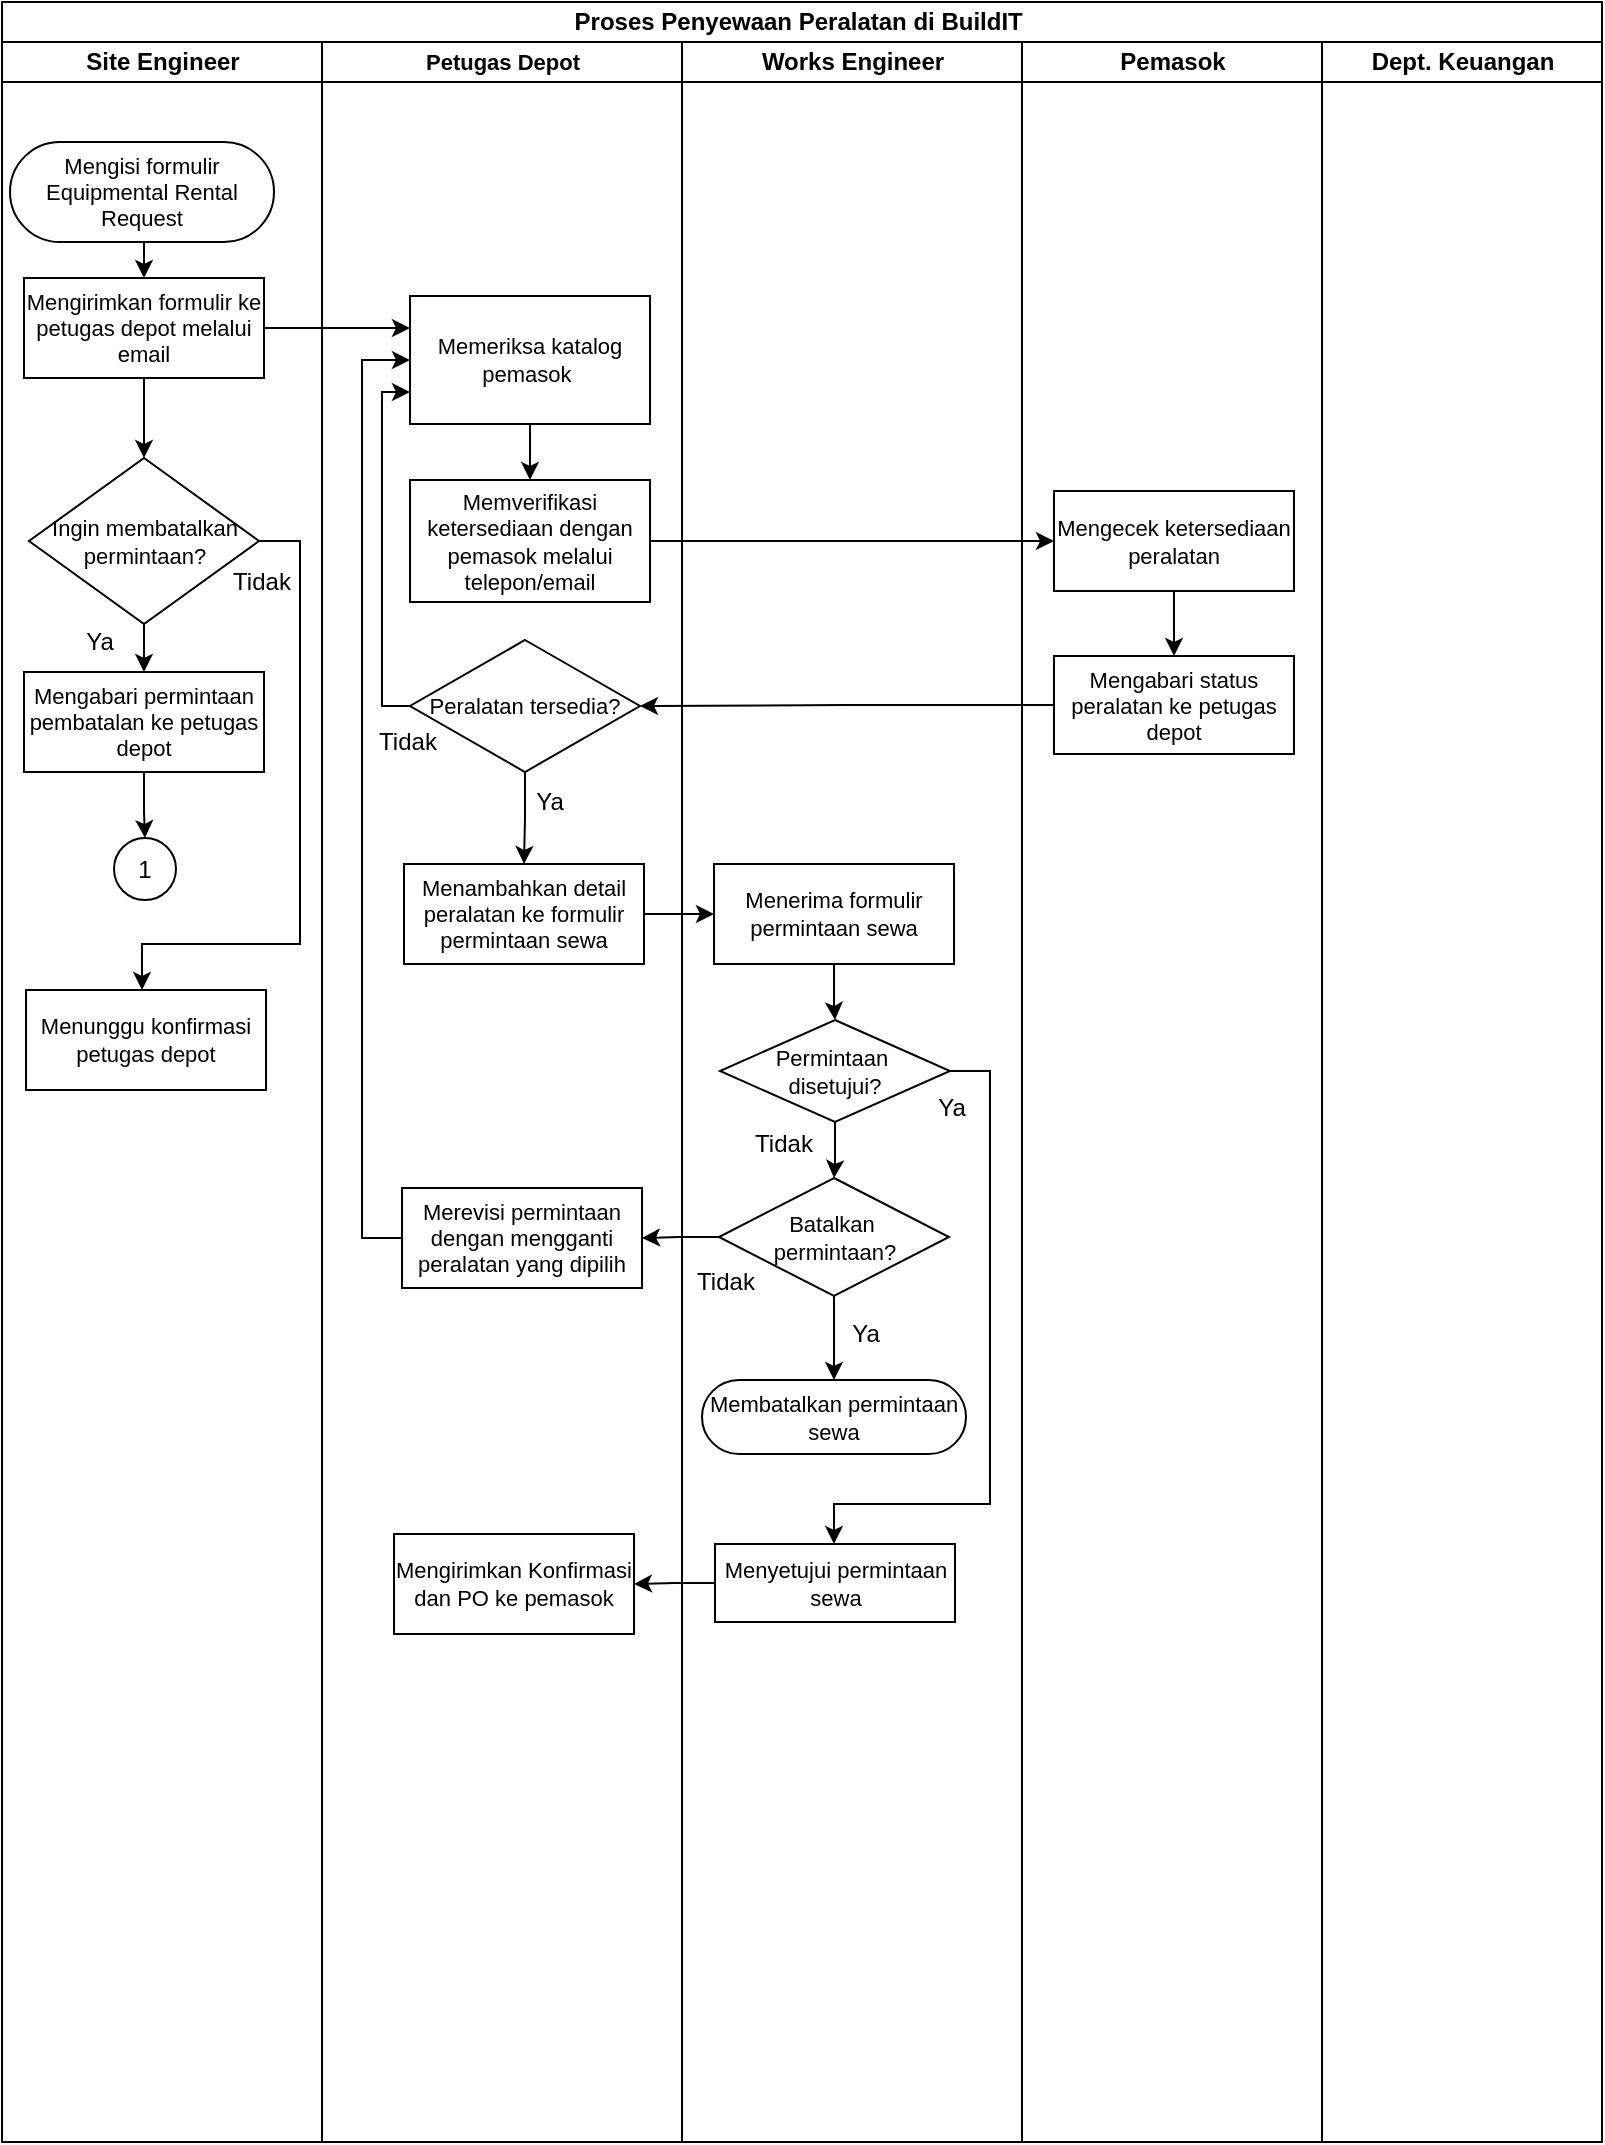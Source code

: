 <mxfile version="26.0.14" pages="2">
  <diagram id="prtHgNgQTEPvFCAcTncT" name="Page-1">
    <mxGraphModel dx="993" dy="4123" grid="1" gridSize="10" guides="1" tooltips="1" connect="1" arrows="1" fold="1" page="1" pageScale="1" pageWidth="827" pageHeight="1169" math="0" shadow="0">
      <root>
        <mxCell id="0" />
        <mxCell id="1" parent="0" />
        <mxCell id="jIQ_TxtXl38ZR4wvXbJK-1" value="Proses Penyewaan Peralatan di BuildIT&amp;nbsp;" style="swimlane;html=1;childLayout=stackLayout;resizeParent=1;resizeParentMax=0;startSize=20;whiteSpace=wrap;gradientColor=none;" parent="1" vertex="1">
          <mxGeometry x="11" y="-3494" width="800" height="1070" as="geometry">
            <mxRectangle x="234" y="-3440" width="260" height="30" as="alternateBounds" />
          </mxGeometry>
        </mxCell>
        <mxCell id="jIQ_TxtXl38ZR4wvXbJK-2" value="Site Engineer" style="swimlane;html=1;startSize=20;labelBorderColor=none;labelBackgroundColor=none;textShadow=0;fontColor=default;" parent="jIQ_TxtXl38ZR4wvXbJK-1" vertex="1">
          <mxGeometry y="20" width="160" height="1050" as="geometry">
            <mxRectangle y="20" width="40" height="460" as="alternateBounds" />
          </mxGeometry>
        </mxCell>
        <mxCell id="stpsXEzvuc9ygyJErnF_-3" style="edgeStyle=orthogonalEdgeStyle;rounded=0;orthogonalLoop=1;jettySize=auto;html=1;exitX=0.5;exitY=1;exitDx=0;exitDy=0;entryX=0.5;entryY=0;entryDx=0;entryDy=0;" edge="1" parent="jIQ_TxtXl38ZR4wvXbJK-2" source="stpsXEzvuc9ygyJErnF_-1" target="stpsXEzvuc9ygyJErnF_-2">
          <mxGeometry relative="1" as="geometry" />
        </mxCell>
        <mxCell id="stpsXEzvuc9ygyJErnF_-1" value="Mengisi formulir Equipmental Rental Request" style="rounded=1;whiteSpace=wrap;html=1;arcSize=50;fontSize=11;" vertex="1" parent="jIQ_TxtXl38ZR4wvXbJK-2">
          <mxGeometry x="4" y="50" width="132" height="50" as="geometry" />
        </mxCell>
        <mxCell id="stpsXEzvuc9ygyJErnF_-83" value="" style="edgeStyle=orthogonalEdgeStyle;rounded=0;orthogonalLoop=1;jettySize=auto;html=1;" edge="1" parent="jIQ_TxtXl38ZR4wvXbJK-2" source="stpsXEzvuc9ygyJErnF_-2" target="stpsXEzvuc9ygyJErnF_-82">
          <mxGeometry relative="1" as="geometry" />
        </mxCell>
        <mxCell id="stpsXEzvuc9ygyJErnF_-2" value="Mengirimkan formulir ke petugas depot melalui email" style="rounded=0;whiteSpace=wrap;html=1;fontSize=11;" vertex="1" parent="jIQ_TxtXl38ZR4wvXbJK-2">
          <mxGeometry x="11" y="118" width="120" height="50" as="geometry" />
        </mxCell>
        <mxCell id="stpsXEzvuc9ygyJErnF_-100" value="" style="edgeStyle=orthogonalEdgeStyle;rounded=0;orthogonalLoop=1;jettySize=auto;html=1;" edge="1" parent="jIQ_TxtXl38ZR4wvXbJK-2" source="stpsXEzvuc9ygyJErnF_-82" target="stpsXEzvuc9ygyJErnF_-99">
          <mxGeometry relative="1" as="geometry" />
        </mxCell>
        <mxCell id="UYdj0tRyOLPpEsMP7eCE-9" style="edgeStyle=orthogonalEdgeStyle;rounded=0;orthogonalLoop=1;jettySize=auto;html=1;exitX=1;exitY=0.5;exitDx=0;exitDy=0;" edge="1" parent="jIQ_TxtXl38ZR4wvXbJK-2" source="stpsXEzvuc9ygyJErnF_-82" target="UYdj0tRyOLPpEsMP7eCE-7">
          <mxGeometry relative="1" as="geometry">
            <Array as="points">
              <mxPoint x="149" y="250" />
              <mxPoint x="149" y="451" />
              <mxPoint x="70" y="451" />
            </Array>
          </mxGeometry>
        </mxCell>
        <mxCell id="stpsXEzvuc9ygyJErnF_-82" value="Ingin membatalkan permintaan?" style="rhombus;whiteSpace=wrap;html=1;fontSize=11;" vertex="1" parent="jIQ_TxtXl38ZR4wvXbJK-2">
          <mxGeometry x="13.5" y="208" width="115" height="83" as="geometry" />
        </mxCell>
        <mxCell id="UYdj0tRyOLPpEsMP7eCE-6" value="" style="edgeStyle=orthogonalEdgeStyle;rounded=0;orthogonalLoop=1;jettySize=auto;html=1;" edge="1" parent="jIQ_TxtXl38ZR4wvXbJK-2" source="stpsXEzvuc9ygyJErnF_-99" target="UYdj0tRyOLPpEsMP7eCE-5">
          <mxGeometry relative="1" as="geometry" />
        </mxCell>
        <mxCell id="stpsXEzvuc9ygyJErnF_-99" value="Mengabari permintaan pembatalan ke petugas depot" style="rounded=0;whiteSpace=wrap;html=1;fontSize=11;" vertex="1" parent="jIQ_TxtXl38ZR4wvXbJK-2">
          <mxGeometry x="11" y="315" width="120" height="50" as="geometry" />
        </mxCell>
        <mxCell id="UYdj0tRyOLPpEsMP7eCE-5" value="1" style="ellipse;whiteSpace=wrap;html=1;aspect=fixed;" vertex="1" parent="jIQ_TxtXl38ZR4wvXbJK-2">
          <mxGeometry x="56" y="398" width="31" height="31" as="geometry" />
        </mxCell>
        <mxCell id="UYdj0tRyOLPpEsMP7eCE-7" value="Menunggu konfirmasi petugas depot" style="rounded=0;whiteSpace=wrap;html=1;fontSize=11;" vertex="1" parent="jIQ_TxtXl38ZR4wvXbJK-2">
          <mxGeometry x="12" y="474" width="120" height="50" as="geometry" />
        </mxCell>
        <mxCell id="UYdj0tRyOLPpEsMP7eCE-10" value="Ya" style="text;html=1;align=center;verticalAlign=middle;whiteSpace=wrap;rounded=0;" vertex="1" parent="jIQ_TxtXl38ZR4wvXbJK-2">
          <mxGeometry x="19" y="285" width="60" height="30" as="geometry" />
        </mxCell>
        <mxCell id="UYdj0tRyOLPpEsMP7eCE-11" value="Tidak" style="text;html=1;align=center;verticalAlign=middle;whiteSpace=wrap;rounded=0;" vertex="1" parent="jIQ_TxtXl38ZR4wvXbJK-2">
          <mxGeometry x="100" y="255" width="60" height="30" as="geometry" />
        </mxCell>
        <mxCell id="jIQ_TxtXl38ZR4wvXbJK-3" value="Petugas Depot" style="swimlane;html=1;startSize=20;fontSize=11;" parent="jIQ_TxtXl38ZR4wvXbJK-1" vertex="1">
          <mxGeometry x="160" y="20" width="180" height="1050" as="geometry">
            <mxRectangle x="120" y="20" width="40" height="460" as="alternateBounds" />
          </mxGeometry>
        </mxCell>
        <mxCell id="stpsXEzvuc9ygyJErnF_-7" style="edgeStyle=orthogonalEdgeStyle;rounded=0;orthogonalLoop=1;jettySize=auto;html=1;exitX=0.5;exitY=1;exitDx=0;exitDy=0;" edge="1" parent="jIQ_TxtXl38ZR4wvXbJK-3" source="stpsXEzvuc9ygyJErnF_-5" target="stpsXEzvuc9ygyJErnF_-6">
          <mxGeometry relative="1" as="geometry" />
        </mxCell>
        <mxCell id="stpsXEzvuc9ygyJErnF_-5" value="Memeriksa katalog pemasok &lt;span style=&quot;color: rgba(0, 0, 0, 0); font-family: monospace; font-size: 0px; text-align: start; text-wrap-mode: nowrap;&quot;&gt;%3CmxGraphModel%3E%3Croot%3E%3CmxCell%20id%3D%220%22%2F%3E%3CmxCell%20id%3D%221%22%20parent%3D%220%22%2F%3E%3CmxCell%20id%3D%222%22%20value%3D%22Mengirimkan%20formulir%20ke%20petugas%20depot%20melalui%20email%22%20style%3D%22rounded%3D0%3BwhiteSpace%3Dwrap%3Bhtml%3D1%3BfontSize%3D11%3B%22%20vertex%3D%221%22%20parent%3D%221%22%3E%3CmxGeometry%20x%3D%2294%22%20y%3D%22-3337%22%20width%3D%22120%22%20height%3D%2250%22%20as%3D%22geometry%22%2F%3E%3C%2FmxCell%3E%3C%2Froot%3E%3C&lt;/span&gt;" style="rounded=0;whiteSpace=wrap;html=1;fontSize=11;" vertex="1" parent="jIQ_TxtXl38ZR4wvXbJK-3">
          <mxGeometry x="44" y="127" width="120" height="64" as="geometry" />
        </mxCell>
        <mxCell id="stpsXEzvuc9ygyJErnF_-6" value="Memverifikasi ketersediaan dengan pemasok melalui telepon/email" style="rounded=0;whiteSpace=wrap;html=1;fontSize=11;" vertex="1" parent="jIQ_TxtXl38ZR4wvXbJK-3">
          <mxGeometry x="44" y="219" width="120" height="61" as="geometry" />
        </mxCell>
        <mxCell id="stpsXEzvuc9ygyJErnF_-25" value="" style="edgeStyle=orthogonalEdgeStyle;rounded=0;orthogonalLoop=1;jettySize=auto;html=1;" edge="1" parent="jIQ_TxtXl38ZR4wvXbJK-3" source="stpsXEzvuc9ygyJErnF_-16" target="stpsXEzvuc9ygyJErnF_-24">
          <mxGeometry relative="1" as="geometry" />
        </mxCell>
        <mxCell id="stpsXEzvuc9ygyJErnF_-67" style="edgeStyle=orthogonalEdgeStyle;rounded=0;orthogonalLoop=1;jettySize=auto;html=1;exitX=0;exitY=0.5;exitDx=0;exitDy=0;entryX=0;entryY=0.75;entryDx=0;entryDy=0;" edge="1" parent="jIQ_TxtXl38ZR4wvXbJK-3" source="stpsXEzvuc9ygyJErnF_-16" target="stpsXEzvuc9ygyJErnF_-5">
          <mxGeometry relative="1" as="geometry">
            <Array as="points">
              <mxPoint x="30" y="332" />
              <mxPoint x="30" y="175" />
            </Array>
          </mxGeometry>
        </mxCell>
        <mxCell id="stpsXEzvuc9ygyJErnF_-16" value="Peralatan tersedia?" style="rhombus;whiteSpace=wrap;html=1;fontSize=11;" vertex="1" parent="jIQ_TxtXl38ZR4wvXbJK-3">
          <mxGeometry x="44" y="299" width="115" height="66" as="geometry" />
        </mxCell>
        <mxCell id="stpsXEzvuc9ygyJErnF_-22" value="Tidak" style="text;html=1;align=center;verticalAlign=middle;whiteSpace=wrap;rounded=0;" vertex="1" parent="jIQ_TxtXl38ZR4wvXbJK-3">
          <mxGeometry x="13" y="335" width="60" height="30" as="geometry" />
        </mxCell>
        <mxCell id="stpsXEzvuc9ygyJErnF_-24" value="Menambahkan detail peralatan ke formulir permintaan sewa" style="rounded=0;whiteSpace=wrap;html=1;fontSize=11;" vertex="1" parent="jIQ_TxtXl38ZR4wvXbJK-3">
          <mxGeometry x="41" y="411" width="120" height="50" as="geometry" />
        </mxCell>
        <mxCell id="stpsXEzvuc9ygyJErnF_-26" value="Ya" style="text;html=1;align=center;verticalAlign=middle;whiteSpace=wrap;rounded=0;" vertex="1" parent="jIQ_TxtXl38ZR4wvXbJK-3">
          <mxGeometry x="84" y="365" width="60" height="30" as="geometry" />
        </mxCell>
        <mxCell id="stpsXEzvuc9ygyJErnF_-72" style="edgeStyle=orthogonalEdgeStyle;rounded=0;orthogonalLoop=1;jettySize=auto;html=1;exitX=0;exitY=0.5;exitDx=0;exitDy=0;entryX=0;entryY=0.5;entryDx=0;entryDy=0;" edge="1" parent="jIQ_TxtXl38ZR4wvXbJK-3" source="stpsXEzvuc9ygyJErnF_-60" target="stpsXEzvuc9ygyJErnF_-5">
          <mxGeometry relative="1" as="geometry">
            <Array as="points">
              <mxPoint x="20" y="598" />
              <mxPoint x="20" y="159" />
            </Array>
          </mxGeometry>
        </mxCell>
        <mxCell id="stpsXEzvuc9ygyJErnF_-60" value="Merevisi permintaan dengan mengganti peralatan yang dipilih" style="rounded=0;whiteSpace=wrap;html=1;fontSize=11;" vertex="1" parent="jIQ_TxtXl38ZR4wvXbJK-3">
          <mxGeometry x="40" y="573" width="120" height="50" as="geometry" />
        </mxCell>
        <mxCell id="stpsXEzvuc9ygyJErnF_-79" value="Mengirimkan Konfirmasi dan PO ke pemasok" style="rounded=0;whiteSpace=wrap;html=1;fontSize=11;" vertex="1" parent="jIQ_TxtXl38ZR4wvXbJK-3">
          <mxGeometry x="36" y="746" width="120" height="50" as="geometry" />
        </mxCell>
        <mxCell id="jIQ_TxtXl38ZR4wvXbJK-4" value="Works Engineer" style="swimlane;html=1;startSize=20;" parent="jIQ_TxtXl38ZR4wvXbJK-1" vertex="1">
          <mxGeometry x="340" y="20" width="170" height="1050" as="geometry">
            <mxRectangle x="160" y="20" width="40" height="460" as="alternateBounds" />
          </mxGeometry>
        </mxCell>
        <mxCell id="stpsXEzvuc9ygyJErnF_-54" value="" style="edgeStyle=orthogonalEdgeStyle;rounded=0;orthogonalLoop=1;jettySize=auto;html=1;" edge="1" parent="jIQ_TxtXl38ZR4wvXbJK-4" source="stpsXEzvuc9ygyJErnF_-51" target="stpsXEzvuc9ygyJErnF_-53">
          <mxGeometry relative="1" as="geometry" />
        </mxCell>
        <mxCell id="stpsXEzvuc9ygyJErnF_-51" value="Menerima formulir permintaan sewa" style="rounded=0;whiteSpace=wrap;html=1;fontSize=11;" vertex="1" parent="jIQ_TxtXl38ZR4wvXbJK-4">
          <mxGeometry x="16" y="411" width="120" height="50" as="geometry" />
        </mxCell>
        <mxCell id="stpsXEzvuc9ygyJErnF_-56" value="" style="edgeStyle=orthogonalEdgeStyle;rounded=0;orthogonalLoop=1;jettySize=auto;html=1;" edge="1" parent="jIQ_TxtXl38ZR4wvXbJK-4" source="stpsXEzvuc9ygyJErnF_-53" target="stpsXEzvuc9ygyJErnF_-55">
          <mxGeometry relative="1" as="geometry" />
        </mxCell>
        <mxCell id="stpsXEzvuc9ygyJErnF_-75" style="edgeStyle=orthogonalEdgeStyle;rounded=0;orthogonalLoop=1;jettySize=auto;html=1;exitX=1;exitY=0.5;exitDx=0;exitDy=0;" edge="1" parent="jIQ_TxtXl38ZR4wvXbJK-4" source="stpsXEzvuc9ygyJErnF_-53" target="stpsXEzvuc9ygyJErnF_-74">
          <mxGeometry relative="1" as="geometry">
            <Array as="points">
              <mxPoint x="154" y="515" />
              <mxPoint x="154" y="731" />
              <mxPoint x="76" y="731" />
            </Array>
          </mxGeometry>
        </mxCell>
        <mxCell id="stpsXEzvuc9ygyJErnF_-53" value="Permintaan&amp;nbsp;&lt;div&gt;disetujui?&lt;/div&gt;" style="rhombus;whiteSpace=wrap;html=1;fontSize=11;" vertex="1" parent="jIQ_TxtXl38ZR4wvXbJK-4">
          <mxGeometry x="19" y="489" width="115" height="51" as="geometry" />
        </mxCell>
        <mxCell id="stpsXEzvuc9ygyJErnF_-59" value="" style="edgeStyle=orthogonalEdgeStyle;rounded=0;orthogonalLoop=1;jettySize=auto;html=1;" edge="1" parent="jIQ_TxtXl38ZR4wvXbJK-4" source="stpsXEzvuc9ygyJErnF_-55" target="stpsXEzvuc9ygyJErnF_-58">
          <mxGeometry relative="1" as="geometry" />
        </mxCell>
        <mxCell id="stpsXEzvuc9ygyJErnF_-55" value="Batalkan&amp;nbsp;&lt;div&gt;permintaan?&lt;/div&gt;" style="rhombus;whiteSpace=wrap;html=1;fontSize=11;" vertex="1" parent="jIQ_TxtXl38ZR4wvXbJK-4">
          <mxGeometry x="18.5" y="568" width="115" height="59" as="geometry" />
        </mxCell>
        <mxCell id="stpsXEzvuc9ygyJErnF_-58" value="Membatalkan permintaan sewa" style="rounded=1;whiteSpace=wrap;html=1;arcSize=50;fontSize=11;" vertex="1" parent="jIQ_TxtXl38ZR4wvXbJK-4">
          <mxGeometry x="10" y="669" width="132" height="37" as="geometry" />
        </mxCell>
        <mxCell id="stpsXEzvuc9ygyJErnF_-61" value="Ya" style="text;html=1;align=center;verticalAlign=middle;whiteSpace=wrap;rounded=0;" vertex="1" parent="jIQ_TxtXl38ZR4wvXbJK-4">
          <mxGeometry x="62" y="631" width="60" height="30" as="geometry" />
        </mxCell>
        <mxCell id="stpsXEzvuc9ygyJErnF_-63" value="Tidak" style="text;html=1;align=center;verticalAlign=middle;whiteSpace=wrap;rounded=0;" vertex="1" parent="jIQ_TxtXl38ZR4wvXbJK-4">
          <mxGeometry x="-8" y="605" width="60" height="30" as="geometry" />
        </mxCell>
        <mxCell id="stpsXEzvuc9ygyJErnF_-73" value="Tidak" style="text;html=1;align=center;verticalAlign=middle;whiteSpace=wrap;rounded=0;" vertex="1" parent="jIQ_TxtXl38ZR4wvXbJK-4">
          <mxGeometry x="21" y="536" width="60" height="30" as="geometry" />
        </mxCell>
        <mxCell id="stpsXEzvuc9ygyJErnF_-74" value="Menyetujui permintaan sewa" style="rounded=0;whiteSpace=wrap;html=1;fontSize=11;" vertex="1" parent="jIQ_TxtXl38ZR4wvXbJK-4">
          <mxGeometry x="16.5" y="751" width="120" height="39" as="geometry" />
        </mxCell>
        <mxCell id="stpsXEzvuc9ygyJErnF_-76" value="Ya" style="text;html=1;align=center;verticalAlign=middle;whiteSpace=wrap;rounded=0;" vertex="1" parent="jIQ_TxtXl38ZR4wvXbJK-4">
          <mxGeometry x="105" y="518" width="60" height="30" as="geometry" />
        </mxCell>
        <mxCell id="jIQ_TxtXl38ZR4wvXbJK-7" value="Pemasok" style="swimlane;html=1;startSize=20;" parent="jIQ_TxtXl38ZR4wvXbJK-1" vertex="1">
          <mxGeometry x="510" y="20" width="150" height="1050" as="geometry">
            <mxRectangle x="160" y="20" width="40" height="460" as="alternateBounds" />
          </mxGeometry>
        </mxCell>
        <mxCell id="stpsXEzvuc9ygyJErnF_-15" value="" style="edgeStyle=orthogonalEdgeStyle;rounded=0;orthogonalLoop=1;jettySize=auto;html=1;" edge="1" parent="jIQ_TxtXl38ZR4wvXbJK-7" source="stpsXEzvuc9ygyJErnF_-8" target="stpsXEzvuc9ygyJErnF_-14">
          <mxGeometry relative="1" as="geometry" />
        </mxCell>
        <mxCell id="stpsXEzvuc9ygyJErnF_-8" value="Mengecek ketersediaan peralatan" style="rounded=0;whiteSpace=wrap;html=1;fontSize=11;" vertex="1" parent="jIQ_TxtXl38ZR4wvXbJK-7">
          <mxGeometry x="16" y="224.5" width="120" height="50" as="geometry" />
        </mxCell>
        <mxCell id="stpsXEzvuc9ygyJErnF_-14" value="Mengabari status peralatan ke petugas depot" style="rounded=0;whiteSpace=wrap;html=1;fontSize=11;" vertex="1" parent="jIQ_TxtXl38ZR4wvXbJK-7">
          <mxGeometry x="16" y="307" width="120" height="49" as="geometry" />
        </mxCell>
        <mxCell id="jIQ_TxtXl38ZR4wvXbJK-6" value="Dept. Keuangan" style="swimlane;html=1;startSize=20;" parent="jIQ_TxtXl38ZR4wvXbJK-1" vertex="1">
          <mxGeometry x="660" y="20" width="140" height="1050" as="geometry">
            <mxRectangle x="160" y="20" width="40" height="460" as="alternateBounds" />
          </mxGeometry>
        </mxCell>
        <mxCell id="stpsXEzvuc9ygyJErnF_-9" style="edgeStyle=orthogonalEdgeStyle;rounded=0;orthogonalLoop=1;jettySize=auto;html=1;exitX=1;exitY=0.5;exitDx=0;exitDy=0;entryX=0;entryY=0.5;entryDx=0;entryDy=0;" edge="1" parent="jIQ_TxtXl38ZR4wvXbJK-1" source="stpsXEzvuc9ygyJErnF_-6" target="stpsXEzvuc9ygyJErnF_-8">
          <mxGeometry relative="1" as="geometry" />
        </mxCell>
        <mxCell id="stpsXEzvuc9ygyJErnF_-17" style="edgeStyle=orthogonalEdgeStyle;rounded=0;orthogonalLoop=1;jettySize=auto;html=1;exitX=0;exitY=0.5;exitDx=0;exitDy=0;entryX=1;entryY=0.5;entryDx=0;entryDy=0;" edge="1" parent="jIQ_TxtXl38ZR4wvXbJK-1" source="stpsXEzvuc9ygyJErnF_-14" target="stpsXEzvuc9ygyJErnF_-16">
          <mxGeometry relative="1" as="geometry" />
        </mxCell>
        <mxCell id="stpsXEzvuc9ygyJErnF_-52" value="" style="edgeStyle=orthogonalEdgeStyle;rounded=0;orthogonalLoop=1;jettySize=auto;html=1;" edge="1" parent="jIQ_TxtXl38ZR4wvXbJK-1" source="stpsXEzvuc9ygyJErnF_-24" target="stpsXEzvuc9ygyJErnF_-51">
          <mxGeometry relative="1" as="geometry" />
        </mxCell>
        <mxCell id="stpsXEzvuc9ygyJErnF_-62" value="" style="edgeStyle=orthogonalEdgeStyle;rounded=0;orthogonalLoop=1;jettySize=auto;html=1;" edge="1" parent="jIQ_TxtXl38ZR4wvXbJK-1" source="stpsXEzvuc9ygyJErnF_-55" target="stpsXEzvuc9ygyJErnF_-60">
          <mxGeometry relative="1" as="geometry" />
        </mxCell>
        <mxCell id="stpsXEzvuc9ygyJErnF_-70" style="edgeStyle=orthogonalEdgeStyle;rounded=0;orthogonalLoop=1;jettySize=auto;html=1;exitX=1;exitY=0.5;exitDx=0;exitDy=0;entryX=0;entryY=0.25;entryDx=0;entryDy=0;" edge="1" parent="jIQ_TxtXl38ZR4wvXbJK-1" source="stpsXEzvuc9ygyJErnF_-2" target="stpsXEzvuc9ygyJErnF_-5">
          <mxGeometry relative="1" as="geometry" />
        </mxCell>
        <mxCell id="stpsXEzvuc9ygyJErnF_-80" value="" style="edgeStyle=orthogonalEdgeStyle;rounded=0;orthogonalLoop=1;jettySize=auto;html=1;" edge="1" parent="jIQ_TxtXl38ZR4wvXbJK-1" source="stpsXEzvuc9ygyJErnF_-74" target="stpsXEzvuc9ygyJErnF_-79">
          <mxGeometry relative="1" as="geometry" />
        </mxCell>
      </root>
    </mxGraphModel>
  </diagram>
  <diagram id="NUmxROvcjzXoUAMA4pjh" name="Page-2">
    <mxGraphModel dx="588" dy="3872" grid="1" gridSize="10" guides="1" tooltips="1" connect="1" arrows="1" fold="1" page="1" pageScale="1" pageWidth="827" pageHeight="1169" math="0" shadow="0">
      <root>
        <mxCell id="0" />
        <mxCell id="1" parent="0" />
        <mxCell id="JuFaSFJ00Oj0XFXtzjpp-1" value="Proses Penyewaan Peralatan di BuildIT&amp;nbsp;" style="swimlane;html=1;childLayout=stackLayout;resizeParent=1;resizeParentMax=0;startSize=20;whiteSpace=wrap;gradientColor=none;" vertex="1" parent="1">
          <mxGeometry x="11" y="-3494" width="800" height="1070" as="geometry">
            <mxRectangle x="234" y="-3440" width="260" height="30" as="alternateBounds" />
          </mxGeometry>
        </mxCell>
        <mxCell id="JuFaSFJ00Oj0XFXtzjpp-2" value="Site Engineer" style="swimlane;html=1;startSize=20;labelBorderColor=none;labelBackgroundColor=none;textShadow=0;fontColor=default;" vertex="1" parent="JuFaSFJ00Oj0XFXtzjpp-1">
          <mxGeometry y="20" width="160" height="1050" as="geometry">
            <mxRectangle y="20" width="40" height="460" as="alternateBounds" />
          </mxGeometry>
        </mxCell>
        <mxCell id="JuFaSFJ00Oj0XFXtzjpp-16" value="Petugas Depot" style="swimlane;html=1;startSize=20;fontSize=11;" vertex="1" parent="JuFaSFJ00Oj0XFXtzjpp-1">
          <mxGeometry x="160" y="20" width="180" height="1050" as="geometry">
            <mxRectangle x="120" y="20" width="40" height="460" as="alternateBounds" />
          </mxGeometry>
        </mxCell>
        <mxCell id="JuFaSFJ00Oj0XFXtzjpp-29" value="Works Engineer" style="swimlane;html=1;startSize=20;" vertex="1" parent="JuFaSFJ00Oj0XFXtzjpp-1">
          <mxGeometry x="340" y="20" width="170" height="1050" as="geometry">
            <mxRectangle x="160" y="20" width="40" height="460" as="alternateBounds" />
          </mxGeometry>
        </mxCell>
        <mxCell id="JuFaSFJ00Oj0XFXtzjpp-43" value="Pemasok" style="swimlane;html=1;startSize=20;" vertex="1" parent="JuFaSFJ00Oj0XFXtzjpp-1">
          <mxGeometry x="510" y="20" width="150" height="1050" as="geometry">
            <mxRectangle x="160" y="20" width="40" height="460" as="alternateBounds" />
          </mxGeometry>
        </mxCell>
        <mxCell id="JuFaSFJ00Oj0XFXtzjpp-47" value="Dept. Keuangan" style="swimlane;html=1;startSize=20;" vertex="1" parent="JuFaSFJ00Oj0XFXtzjpp-1">
          <mxGeometry x="660" y="20" width="140" height="1050" as="geometry">
            <mxRectangle x="160" y="20" width="40" height="460" as="alternateBounds" />
          </mxGeometry>
        </mxCell>
      </root>
    </mxGraphModel>
  </diagram>
</mxfile>
